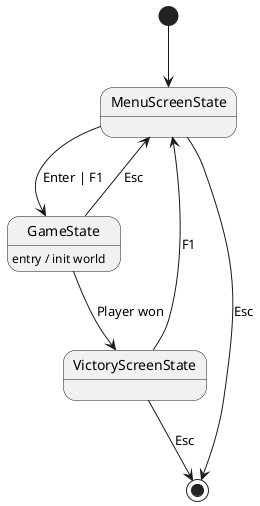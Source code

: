 @startuml
'https://plantuml.com/state-diagram

[*] --> MenuScreenState
MenuScreenState --> GameState : Enter | F1
GameState --> MenuScreenState : Esc

GameState : entry / init world

GameState --> VictoryScreenState : Player won
VictoryScreenState --> MenuScreenState : F1

VictoryScreenState --> [*] : Esc
MenuScreenState --> [*] : Esc

@enduml
